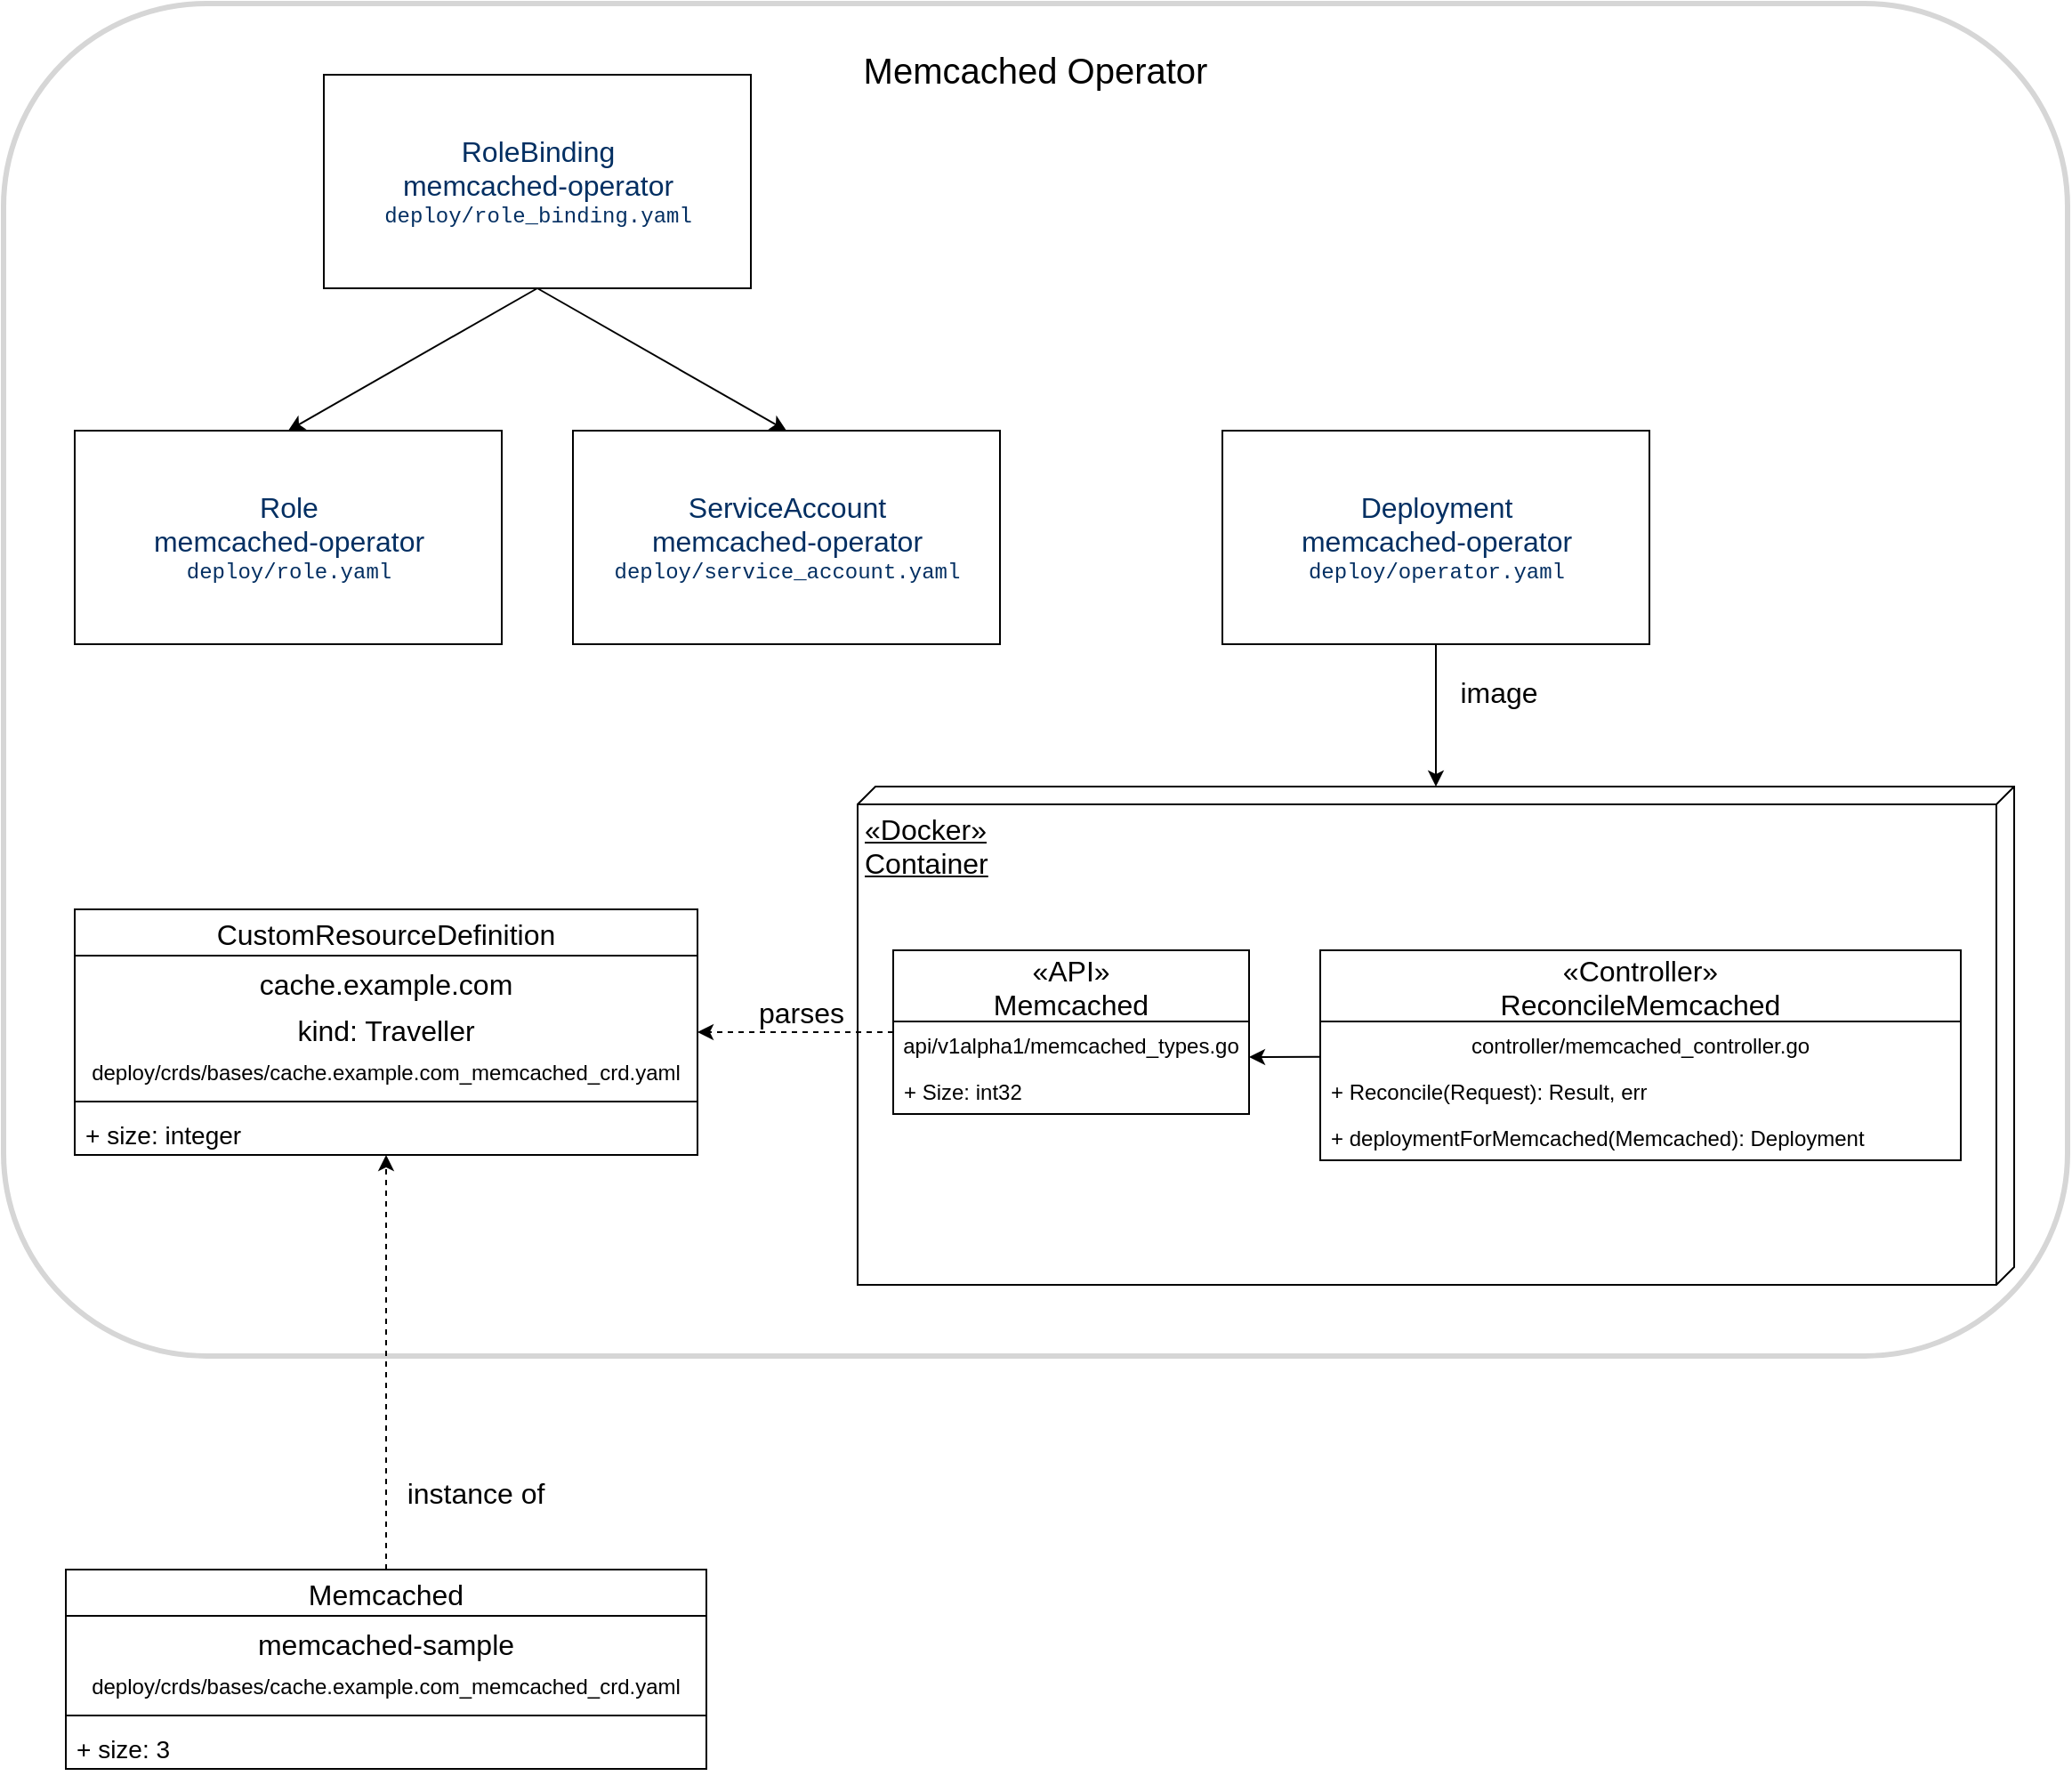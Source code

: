 <mxfile version="14.4.4" type="device"><diagram id="cfkQBm-cXqx_Vkwm3s2j" name="Page-1"><mxGraphModel dx="1186" dy="707" grid="1" gridSize="10" guides="1" tooltips="1" connect="1" arrows="1" fold="1" page="1" pageScale="1" pageWidth="1100" pageHeight="850" math="0" shadow="0"><root><mxCell id="0"/><mxCell id="1" parent="0"/><mxCell id="OnM2vM_DC7k-oW09DbHT-67" value="&lt;font style=&quot;font-size: 20px&quot;&gt;Memcached Operator&lt;/font&gt;" style="rounded=1;whiteSpace=wrap;html=1;fontSize=40;align=center;fillColor=none;labelPosition=center;verticalLabelPosition=middle;verticalAlign=top;strokeWidth=3;strokeColor=#D6D6D6;" parent="1" vertex="1"><mxGeometry x="40" y="40" width="1160" height="760" as="geometry"/></mxCell><mxCell id="OnM2vM_DC7k-oW09DbHT-7" style="rounded=0;orthogonalLoop=1;jettySize=auto;html=1;exitX=0.5;exitY=1;exitDx=0;exitDy=0;entryX=0.5;entryY=0;entryDx=0;entryDy=0;" parent="1" source="OnM2vM_DC7k-oW09DbHT-3" target="OnM2vM_DC7k-oW09DbHT-5" edge="1"><mxGeometry relative="1" as="geometry"/></mxCell><mxCell id="OnM2vM_DC7k-oW09DbHT-8" style="rounded=0;orthogonalLoop=1;jettySize=auto;html=1;exitX=0.5;exitY=1;exitDx=0;exitDy=0;elbow=vertical;entryX=0.5;entryY=0;entryDx=0;entryDy=0;" parent="1" source="OnM2vM_DC7k-oW09DbHT-3" target="OnM2vM_DC7k-oW09DbHT-6" edge="1"><mxGeometry relative="1" as="geometry"/></mxCell><mxCell id="OnM2vM_DC7k-oW09DbHT-3" value="&lt;font style=&quot;font-size: 16px&quot;&gt;&lt;span style=&quot;color: rgb(3 , 47 , 98) ; background-color: rgb(255 , 255 , 255)&quot;&gt;RoleBinding&lt;br&gt;&lt;/span&gt;&lt;span style=&quot;color: rgb(3 , 47 , 98) ; background-color: rgb(255 , 255 , 255)&quot;&gt;memcached-operator&lt;br&gt;&lt;/span&gt;&lt;/font&gt;&lt;span style=&quot;background-color: rgb(255 , 255 , 255)&quot;&gt;&lt;font color=&quot;#032f62&quot; face=&quot;SFMono-Regular, Consolas, Liberation Mono, Menlo, monospace&quot; style=&quot;font-size: 12px&quot;&gt;deploy/role_binding.yaml&lt;/font&gt;&lt;br&gt;&lt;/span&gt;" style="html=1;" parent="1" vertex="1"><mxGeometry x="220" y="80" width="240" height="120" as="geometry"/></mxCell><mxCell id="OnM2vM_DC7k-oW09DbHT-5" value="&lt;font&gt;&lt;span style=&quot;background-color: rgb(255 , 255 , 255)&quot;&gt;&lt;font color=&quot;#032f62&quot;&gt;&lt;span style=&quot;font-size: 16px&quot;&gt;Role&lt;br&gt;memcached-operator&lt;/span&gt;&lt;/font&gt;&lt;br&gt;&lt;/span&gt;&lt;/font&gt;&lt;span style=&quot;background-color: rgb(255 , 255 , 255)&quot;&gt;&lt;font color=&quot;#032f62&quot; face=&quot;SFMono-Regular, Consolas, Liberation Mono, Menlo, monospace&quot; style=&quot;font-size: 12px&quot;&gt;deploy/role.yaml&lt;/font&gt;&lt;br&gt;&lt;/span&gt;" style="html=1;" parent="1" vertex="1"><mxGeometry x="80" y="280" width="240" height="120" as="geometry"/></mxCell><mxCell id="OnM2vM_DC7k-oW09DbHT-6" value="&lt;font&gt;&lt;span style=&quot;background-color: rgb(255 , 255 , 255)&quot;&gt;&lt;font color=&quot;#032f62&quot;&gt;&lt;span style=&quot;font-size: 16px&quot;&gt;ServiceAccount&lt;/span&gt;&lt;/font&gt;&lt;br&gt;&lt;/span&gt;&lt;span style=&quot;font-size: 16px ; color: rgb(3 , 47 , 98) ; background-color: rgb(255 , 255 , 255)&quot;&gt;memcached-operator&lt;br&gt;&lt;/span&gt;&lt;/font&gt;&lt;span style=&quot;background-color: rgb(255 , 255 , 255)&quot;&gt;&lt;font color=&quot;#032f62&quot; face=&quot;SFMono-Regular, Consolas, Liberation Mono, Menlo, monospace&quot;&gt;deploy/service_account.yaml&lt;/font&gt;&lt;br&gt;&lt;/span&gt;" style="html=1;" parent="1" vertex="1"><mxGeometry x="360" y="280" width="240" height="120" as="geometry"/></mxCell><mxCell id="OnM2vM_DC7k-oW09DbHT-59" style="edgeStyle=none;rounded=0;orthogonalLoop=1;jettySize=auto;html=1;exitX=0.5;exitY=1;exitDx=0;exitDy=0;fontSize=16;" parent="1" source="OnM2vM_DC7k-oW09DbHT-9" target="OnM2vM_DC7k-oW09DbHT-14" edge="1"><mxGeometry relative="1" as="geometry"/></mxCell><mxCell id="OnM2vM_DC7k-oW09DbHT-63" value="image" style="edgeLabel;html=1;align=center;verticalAlign=middle;resizable=0;points=[];fontSize=16;" parent="OnM2vM_DC7k-oW09DbHT-59" vertex="1" connectable="0"><mxGeometry x="-0.325" relative="1" as="geometry"><mxPoint x="35" as="offset"/></mxGeometry></mxCell><mxCell id="OnM2vM_DC7k-oW09DbHT-9" value="&lt;font&gt;&lt;span style=&quot;background-color: rgb(255 , 255 , 255)&quot;&gt;&lt;font color=&quot;#032f62&quot;&gt;&lt;span style=&quot;font-size: 16px&quot;&gt;Deployment&lt;br&gt;memcached-operator&lt;/span&gt;&lt;/font&gt;&lt;br&gt;&lt;/span&gt;&lt;/font&gt;&lt;span style=&quot;background-color: rgb(255 , 255 , 255)&quot;&gt;&lt;font color=&quot;#032f62&quot; face=&quot;SFMono-Regular, Consolas, Liberation Mono, Menlo, monospace&quot;&gt;deploy/operator.yaml&lt;/font&gt;&lt;br&gt;&lt;/span&gt;" style="html=1;" parent="1" vertex="1"><mxGeometry x="725" y="280" width="240" height="120" as="geometry"/></mxCell><mxCell id="OnM2vM_DC7k-oW09DbHT-14" value="&lt;font&gt;&lt;div&gt;&lt;span style=&quot;font-size: 16px&quot;&gt;«Docker»&lt;/span&gt;&lt;/div&gt;&lt;span style=&quot;font-size: 16px&quot;&gt;Container&lt;/span&gt;&lt;/font&gt;" style="verticalAlign=top;align=left;spacingTop=8;spacingLeft=2;spacingRight=12;shape=cube;size=10;direction=south;fontStyle=4;html=1;" parent="1" vertex="1"><mxGeometry x="520" y="480" width="650" height="280" as="geometry"/></mxCell><mxCell id="OnM2vM_DC7k-oW09DbHT-58" style="edgeStyle=none;rounded=0;orthogonalLoop=1;jettySize=auto;html=1;entryX=1;entryY=0.769;entryDx=0;entryDy=0;fontSize=16;entryPerimeter=0;" parent="1" source="OnM2vM_DC7k-oW09DbHT-25" target="OnM2vM_DC7k-oW09DbHT-30" edge="1"><mxGeometry relative="1" as="geometry"/></mxCell><mxCell id="OnM2vM_DC7k-oW09DbHT-25" value="«Controller»&#10;ReconcileMemcached" style="swimlane;fontStyle=0;childLayout=stackLayout;horizontal=1;startSize=40;fillColor=none;horizontalStack=0;resizeParent=1;resizeParentMax=0;resizeLast=0;collapsible=1;marginBottom=0;fontSize=16;" parent="1" vertex="1"><mxGeometry x="780" y="572" width="360" height="118" as="geometry"><mxRectangle x="420" y="710" width="90" height="26" as="alternateBounds"/></mxGeometry></mxCell><mxCell id="OnM2vM_DC7k-oW09DbHT-26" value="controller/memcached_controller.go" style="text;strokeColor=none;fillColor=none;align=center;verticalAlign=top;spacingLeft=4;spacingRight=4;overflow=hidden;rotatable=0;points=[[0,0.5],[1,0.5]];portConstraint=eastwest;" parent="OnM2vM_DC7k-oW09DbHT-25" vertex="1"><mxGeometry y="40" width="360" height="26" as="geometry"/></mxCell><mxCell id="OnM2vM_DC7k-oW09DbHT-57" value="+ Reconcile(Request): Result, err" style="text;strokeColor=none;fillColor=none;align=left;verticalAlign=top;spacingLeft=4;spacingRight=4;overflow=hidden;rotatable=0;points=[[0,0.5],[1,0.5]];portConstraint=eastwest;" parent="OnM2vM_DC7k-oW09DbHT-25" vertex="1"><mxGeometry y="66" width="360" height="26" as="geometry"/></mxCell><mxCell id="OnM2vM_DC7k-oW09DbHT-54" value="+ deploymentForMemcached(Memcached): Deployment" style="text;strokeColor=none;fillColor=none;align=left;verticalAlign=top;spacingLeft=4;spacingRight=4;overflow=hidden;rotatable=0;points=[[0,0.5],[1,0.5]];portConstraint=eastwest;" parent="OnM2vM_DC7k-oW09DbHT-25" vertex="1"><mxGeometry y="92" width="360" height="26" as="geometry"/></mxCell><mxCell id="OnM2vM_DC7k-oW09DbHT-29" value="«API»&#10;Memcached" style="swimlane;fontStyle=0;childLayout=stackLayout;horizontal=1;startSize=40;fillColor=none;horizontalStack=0;resizeParent=1;resizeParentMax=0;resizeLast=0;collapsible=1;marginBottom=0;fontSize=16;" parent="1" vertex="1"><mxGeometry x="540" y="572" width="200" height="92" as="geometry"><mxRectangle x="600" y="800" width="90" height="26" as="alternateBounds"/></mxGeometry></mxCell><mxCell id="OnM2vM_DC7k-oW09DbHT-30" value="api/v1alpha1/memcached_types.go" style="text;strokeColor=none;fillColor=none;align=center;verticalAlign=top;spacingLeft=4;spacingRight=4;overflow=hidden;rotatable=0;points=[[0,0.5],[1,0.5]];portConstraint=eastwest;" parent="OnM2vM_DC7k-oW09DbHT-29" vertex="1"><mxGeometry y="40" width="200" height="26" as="geometry"/></mxCell><mxCell id="OnM2vM_DC7k-oW09DbHT-31" value="+ Size: int32" style="text;strokeColor=none;fillColor=none;align=left;verticalAlign=top;spacingLeft=4;spacingRight=4;overflow=hidden;rotatable=0;points=[[0,0.5],[1,0.5]];portConstraint=eastwest;" parent="OnM2vM_DC7k-oW09DbHT-29" vertex="1"><mxGeometry y="66" width="200" height="26" as="geometry"/></mxCell><mxCell id="OnM2vM_DC7k-oW09DbHT-38" value="CustomResourceDefinition" style="swimlane;fontStyle=0;childLayout=stackLayout;horizontal=1;startSize=26;fillColor=none;horizontalStack=0;resizeParent=1;resizeParentMax=0;resizeLast=0;collapsible=1;marginBottom=0;fontSize=16;align=center;" parent="1" vertex="1"><mxGeometry x="80" y="549" width="350" height="138" as="geometry"><mxRectangle x="40" y="440" width="220" height="26" as="alternateBounds"/></mxGeometry></mxCell><mxCell id="OnM2vM_DC7k-oW09DbHT-40" value="cache.example.com" style="text;strokeColor=none;fillColor=none;align=center;verticalAlign=top;spacingLeft=4;spacingRight=4;overflow=hidden;rotatable=0;points=[[0,0.5],[1,0.5]];portConstraint=eastwest;fontSize=16;" parent="OnM2vM_DC7k-oW09DbHT-38" vertex="1"><mxGeometry y="26" width="350" height="26" as="geometry"/></mxCell><mxCell id="OnM2vM_DC7k-oW09DbHT-41" value="kind: Traveller" style="text;strokeColor=none;fillColor=none;align=center;verticalAlign=top;spacingLeft=4;spacingRight=4;overflow=hidden;rotatable=0;points=[[0,0.5],[1,0.5]];portConstraint=eastwest;fontSize=16;" parent="OnM2vM_DC7k-oW09DbHT-38" vertex="1"><mxGeometry y="52" width="350" height="26" as="geometry"/></mxCell><mxCell id="OnM2vM_DC7k-oW09DbHT-39" value="deploy/crds/bases/cache.example.com_memcached_crd.yaml" style="text;strokeColor=none;fillColor=none;align=center;verticalAlign=top;spacingLeft=4;spacingRight=4;overflow=hidden;rotatable=0;points=[[0,0.5],[1,0.5]];portConstraint=eastwest;" parent="OnM2vM_DC7k-oW09DbHT-38" vertex="1"><mxGeometry y="78" width="350" height="26" as="geometry"/></mxCell><mxCell id="OnM2vM_DC7k-oW09DbHT-44" value="" style="line;strokeWidth=1;fillColor=none;align=left;verticalAlign=middle;spacingTop=-1;spacingLeft=3;spacingRight=3;rotatable=0;labelPosition=right;points=[];portConstraint=eastwest;fontSize=16;" parent="OnM2vM_DC7k-oW09DbHT-38" vertex="1"><mxGeometry y="104" width="350" height="8" as="geometry"/></mxCell><mxCell id="OnM2vM_DC7k-oW09DbHT-43" value="+ size: integer" style="text;strokeColor=none;fillColor=none;align=left;verticalAlign=top;spacingLeft=4;spacingRight=4;overflow=hidden;rotatable=0;points=[[0,0.5],[1,0.5]];portConstraint=eastwest;fontSize=14;" parent="OnM2vM_DC7k-oW09DbHT-38" vertex="1"><mxGeometry y="112" width="350" height="26" as="geometry"/></mxCell><mxCell id="OnM2vM_DC7k-oW09DbHT-52" style="edgeStyle=none;rounded=0;orthogonalLoop=1;jettySize=auto;html=1;exitX=0.5;exitY=0;exitDx=0;exitDy=0;fontSize=16;dashed=1;" parent="1" source="OnM2vM_DC7k-oW09DbHT-45" target="OnM2vM_DC7k-oW09DbHT-38" edge="1"><mxGeometry relative="1" as="geometry"><mxPoint x="310" y="750" as="targetPoint"/></mxGeometry></mxCell><mxCell id="OnM2vM_DC7k-oW09DbHT-64" value="instance of" style="edgeLabel;html=1;align=center;verticalAlign=middle;resizable=0;points=[];fontSize=16;" parent="OnM2vM_DC7k-oW09DbHT-52" vertex="1" connectable="0"><mxGeometry x="0.013" relative="1" as="geometry"><mxPoint x="50" y="75" as="offset"/></mxGeometry></mxCell><mxCell id="OnM2vM_DC7k-oW09DbHT-45" value="Memcached" style="swimlane;fontStyle=0;childLayout=stackLayout;horizontal=1;startSize=26;fillColor=none;horizontalStack=0;resizeParent=1;resizeParentMax=0;resizeLast=0;collapsible=1;marginBottom=0;fontSize=16;align=center;" parent="1" vertex="1"><mxGeometry x="75" y="920" width="360" height="112" as="geometry"><mxRectangle x="40" y="440" width="220" height="26" as="alternateBounds"/></mxGeometry></mxCell><mxCell id="OnM2vM_DC7k-oW09DbHT-46" value="memcached-sample" style="text;strokeColor=none;fillColor=none;align=center;verticalAlign=top;spacingLeft=4;spacingRight=4;overflow=hidden;rotatable=0;points=[[0,0.5],[1,0.5]];portConstraint=eastwest;fontSize=16;" parent="OnM2vM_DC7k-oW09DbHT-45" vertex="1"><mxGeometry y="26" width="360" height="26" as="geometry"/></mxCell><mxCell id="OnM2vM_DC7k-oW09DbHT-48" value="deploy/crds/bases/cache.example.com_memcached_crd.yaml" style="text;strokeColor=none;fillColor=none;align=center;verticalAlign=top;spacingLeft=4;spacingRight=4;overflow=hidden;rotatable=0;points=[[0,0.5],[1,0.5]];portConstraint=eastwest;" parent="OnM2vM_DC7k-oW09DbHT-45" vertex="1"><mxGeometry y="52" width="360" height="26" as="geometry"/></mxCell><mxCell id="OnM2vM_DC7k-oW09DbHT-49" value="" style="line;strokeWidth=1;fillColor=none;align=left;verticalAlign=middle;spacingTop=-1;spacingLeft=3;spacingRight=3;rotatable=0;labelPosition=right;points=[];portConstraint=eastwest;fontSize=16;" parent="OnM2vM_DC7k-oW09DbHT-45" vertex="1"><mxGeometry y="78" width="360" height="8" as="geometry"/></mxCell><mxCell id="OnM2vM_DC7k-oW09DbHT-51" value="+ size: 3" style="text;strokeColor=none;fillColor=none;align=left;verticalAlign=top;spacingLeft=4;spacingRight=4;overflow=hidden;rotatable=0;points=[[0,0.5],[1,0.5]];portConstraint=eastwest;fontSize=14;" parent="OnM2vM_DC7k-oW09DbHT-45" vertex="1"><mxGeometry y="86" width="360" height="26" as="geometry"/></mxCell><mxCell id="OnM2vM_DC7k-oW09DbHT-60" style="edgeStyle=none;rounded=0;orthogonalLoop=1;jettySize=auto;html=1;exitX=0.75;exitY=0;exitDx=0;exitDy=0;fontSize=16;" parent="1" source="OnM2vM_DC7k-oW09DbHT-38" target="OnM2vM_DC7k-oW09DbHT-38" edge="1"><mxGeometry relative="1" as="geometry"/></mxCell><mxCell id="OnM2vM_DC7k-oW09DbHT-61" style="edgeStyle=none;rounded=0;orthogonalLoop=1;jettySize=auto;html=1;fontSize=16;dashed=1;" parent="1" source="OnM2vM_DC7k-oW09DbHT-29" target="OnM2vM_DC7k-oW09DbHT-38" edge="1"><mxGeometry relative="1" as="geometry"/></mxCell><mxCell id="OnM2vM_DC7k-oW09DbHT-62" value="parses" style="edgeLabel;html=1;align=center;verticalAlign=middle;resizable=0;points=[];fontSize=16;" parent="OnM2vM_DC7k-oW09DbHT-61" vertex="1" connectable="0"><mxGeometry x="-0.057" relative="1" as="geometry"><mxPoint y="-11" as="offset"/></mxGeometry></mxCell></root></mxGraphModel></diagram></mxfile>